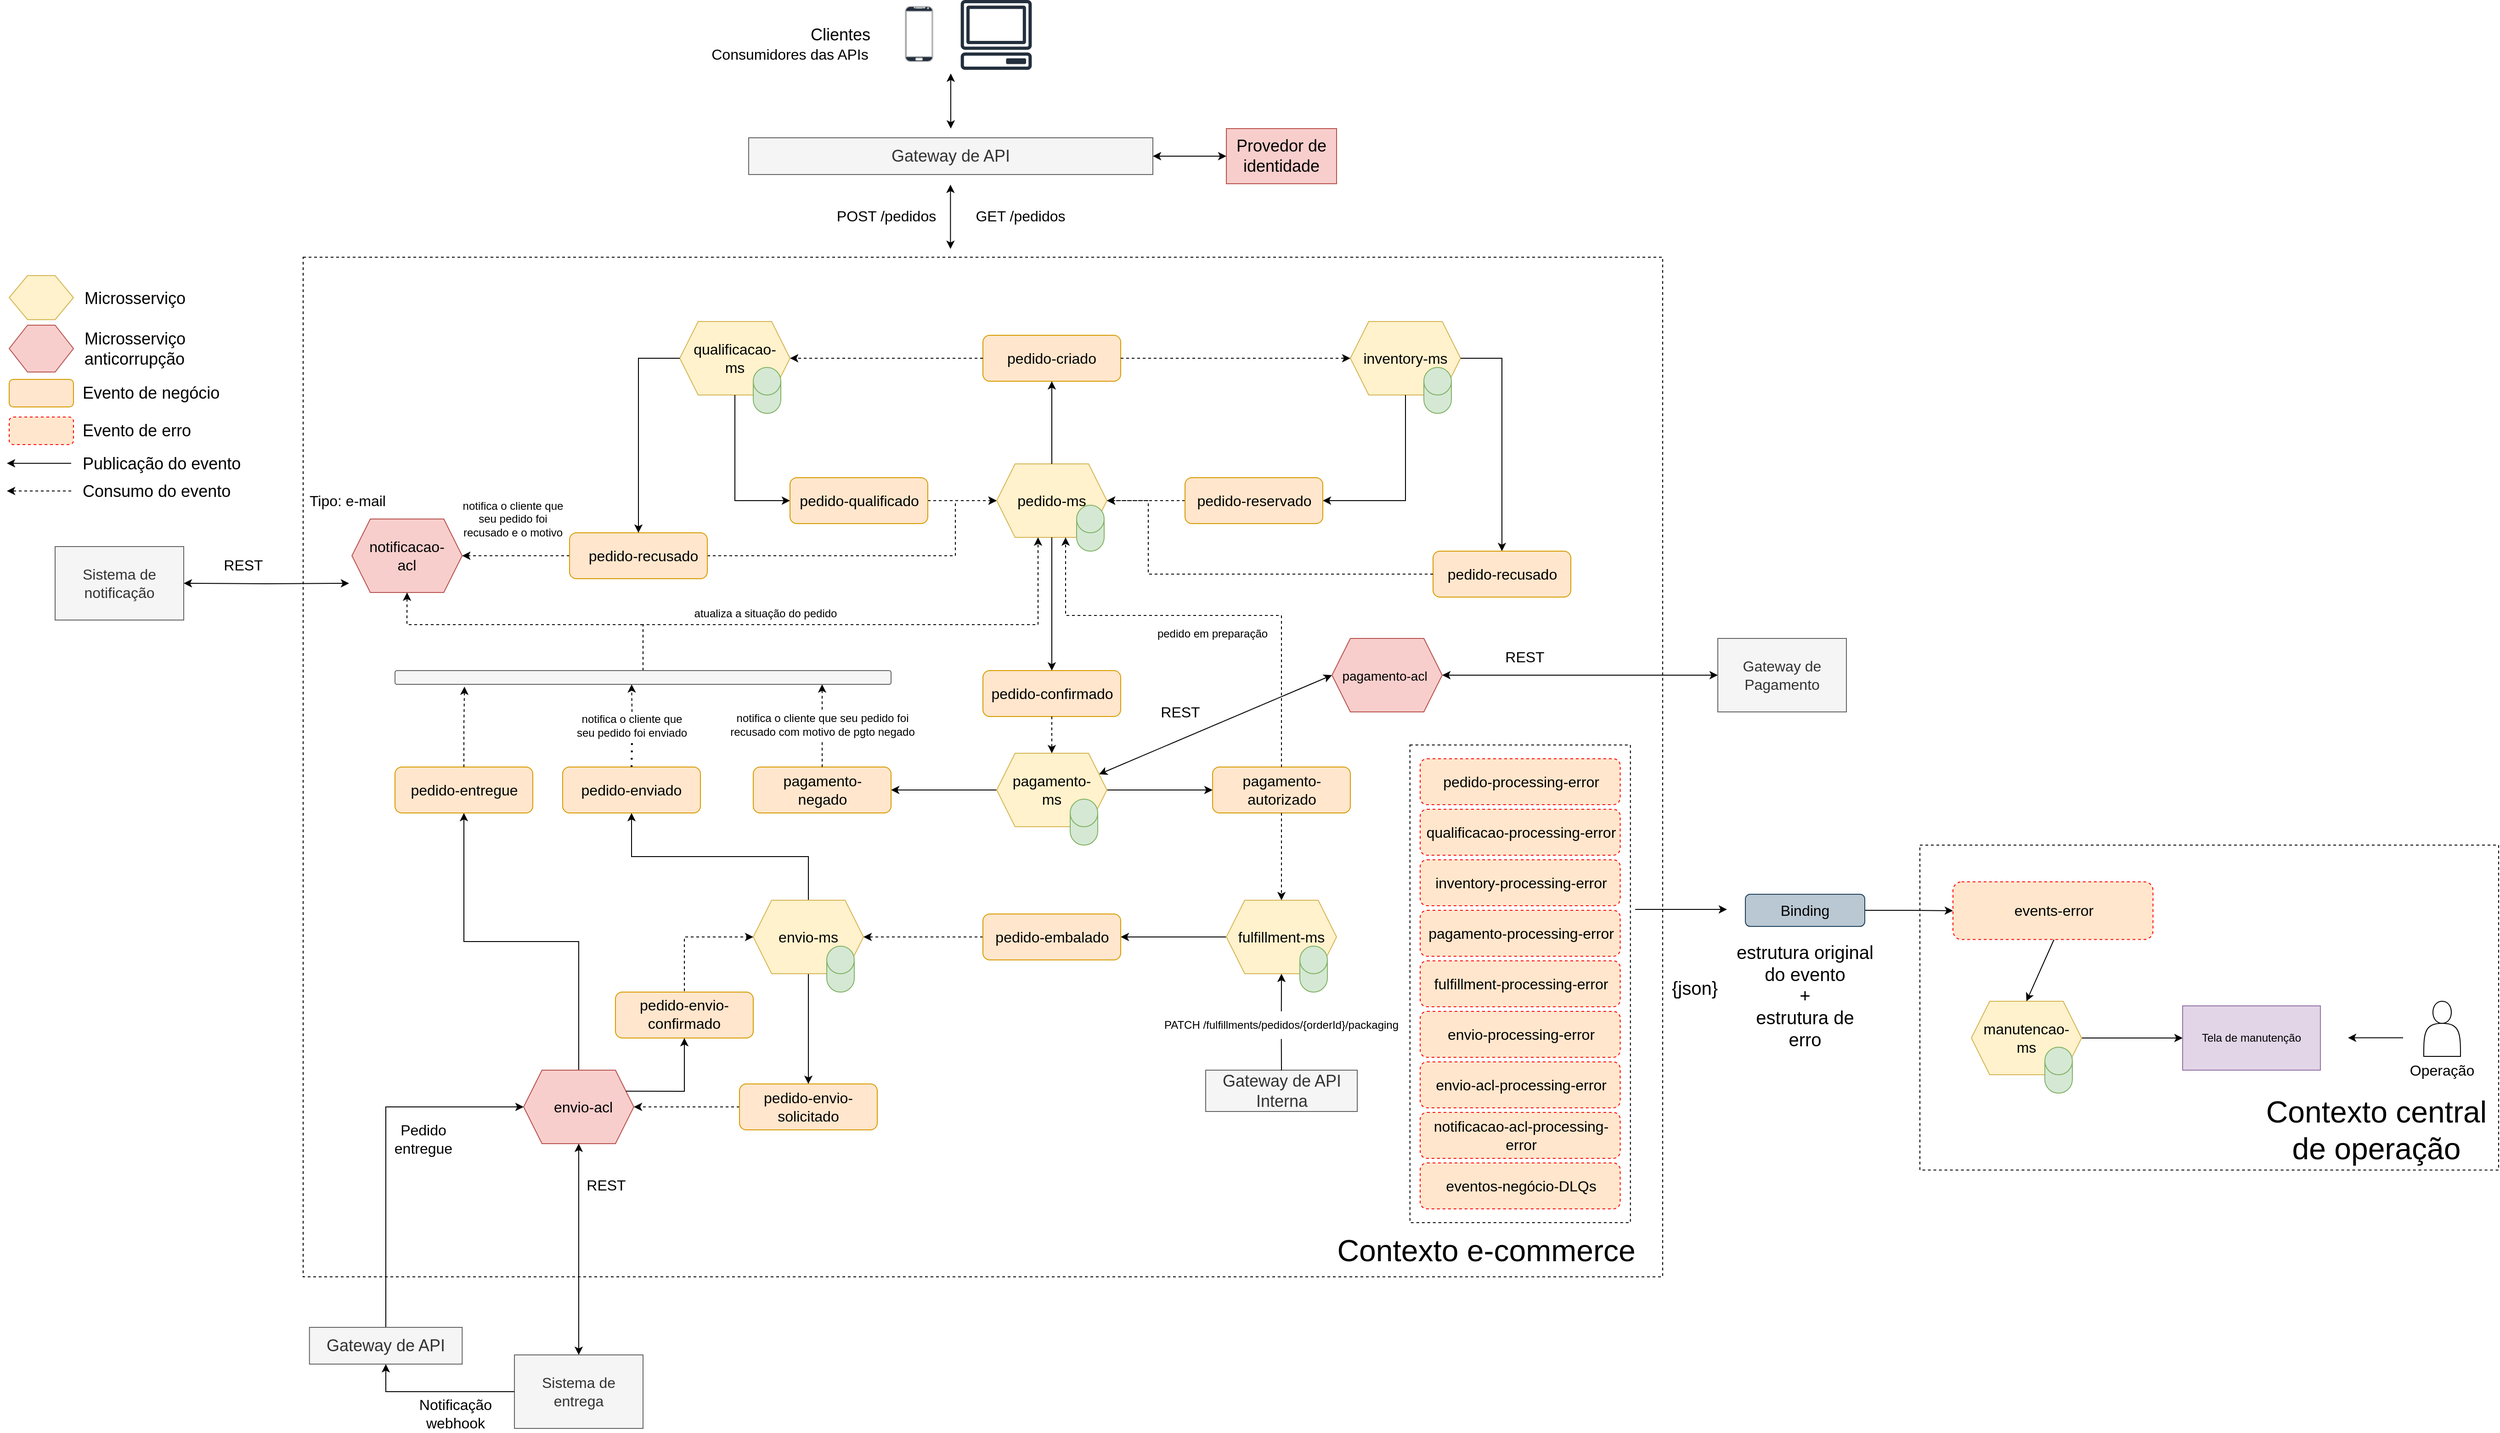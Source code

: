 <mxfile version="21.2.8" type="device">
  <diagram name="Página-1" id="nnZFmFOOJVzah6RzFUVj">
    <mxGraphModel dx="3712" dy="828" grid="1" gridSize="10" guides="1" tooltips="1" connect="1" arrows="1" fold="1" page="1" pageScale="1" pageWidth="827" pageHeight="1169" math="0" shadow="0">
      <root>
        <mxCell id="0" />
        <mxCell id="1" parent="0" />
        <mxCell id="laBi-dhQgEcBMlCpC2Ps-1" value="" style="rounded=0;whiteSpace=wrap;html=1;fillColor=none;dashed=1;" parent="1" vertex="1">
          <mxGeometry x="-1310" y="320" width="1480" height="1110" as="geometry" />
        </mxCell>
        <mxCell id="p0zxZLVMPCqbVk1gS0Qo-3" value="" style="endArrow=classic;html=1;rounded=0;entryX=0.5;entryY=1;entryDx=0;entryDy=0;" parent="1" source="p0zxZLVMPCqbVk1gS0Qo-2" target="laBi-dhQgEcBMlCpC2Ps-27" edge="1">
          <mxGeometry width="50" height="50" relative="1" as="geometry">
            <mxPoint x="-440" y="1170" as="sourcePoint" />
            <mxPoint x="-390" y="1120" as="targetPoint" />
          </mxGeometry>
        </mxCell>
        <mxCell id="laBi-dhQgEcBMlCpC2Ps-2" value="" style="rounded=0;whiteSpace=wrap;html=1;fillColor=none;dashed=1;" parent="1" vertex="1">
          <mxGeometry x="-105.13" y="851" width="240" height="520" as="geometry" />
        </mxCell>
        <mxCell id="laBi-dhQgEcBMlCpC2Ps-3" value="" style="rounded=0;whiteSpace=wrap;html=1;fillColor=none;dashed=1;" parent="1" vertex="1">
          <mxGeometry x="450" y="960" width="630" height="353.79" as="geometry" />
        </mxCell>
        <mxCell id="laBi-dhQgEcBMlCpC2Ps-4" style="edgeStyle=orthogonalEdgeStyle;rounded=0;orthogonalLoop=1;jettySize=auto;html=1;exitX=0.5;exitY=0;exitDx=0;exitDy=0;entryX=0.5;entryY=1;entryDx=0;entryDy=0;" parent="1" source="laBi-dhQgEcBMlCpC2Ps-6" target="laBi-dhQgEcBMlCpC2Ps-58" edge="1">
          <mxGeometry relative="1" as="geometry" />
        </mxCell>
        <mxCell id="laBi-dhQgEcBMlCpC2Ps-5" style="edgeStyle=orthogonalEdgeStyle;rounded=0;orthogonalLoop=1;jettySize=auto;html=1;exitX=0.5;exitY=1;exitDx=0;exitDy=0;entryX=0.5;entryY=0;entryDx=0;entryDy=0;" parent="1" source="laBi-dhQgEcBMlCpC2Ps-6" target="laBi-dhQgEcBMlCpC2Ps-127" edge="1">
          <mxGeometry relative="1" as="geometry" />
        </mxCell>
        <mxCell id="laBi-dhQgEcBMlCpC2Ps-6" value="" style="shape=hexagon;perimeter=hexagonPerimeter2;whiteSpace=wrap;html=1;fixedSize=1;fillColor=#fff2cc;strokeColor=#d6b656;" parent="1" vertex="1">
          <mxGeometry x="-820" y="1020" width="120" height="80" as="geometry" />
        </mxCell>
        <mxCell id="laBi-dhQgEcBMlCpC2Ps-7" value="envio-ms" style="text;html=1;strokeColor=none;fillColor=none;align=center;verticalAlign=middle;whiteSpace=wrap;rounded=0;fontSize=16;" parent="1" vertex="1">
          <mxGeometry x="-800" y="1035" width="80" height="50" as="geometry" />
        </mxCell>
        <mxCell id="laBi-dhQgEcBMlCpC2Ps-8" value="" style="shape=cylinder3;whiteSpace=wrap;html=1;boundedLbl=1;backgroundOutline=1;size=15;fontSize=18;fillColor=#d5e8d4;strokeColor=#82b366;" parent="1" vertex="1">
          <mxGeometry x="-740" y="1070" width="30" height="50" as="geometry" />
        </mxCell>
        <mxCell id="laBi-dhQgEcBMlCpC2Ps-9" value="Gateway de API" style="rounded=0;whiteSpace=wrap;html=1;fontSize=18;fillColor=#f5f5f5;strokeColor=#666666;fontColor=#333333;" parent="1" vertex="1">
          <mxGeometry x="-825" y="190" width="440" height="40" as="geometry" />
        </mxCell>
        <mxCell id="laBi-dhQgEcBMlCpC2Ps-10" value="" style="verticalLabelPosition=bottom;verticalAlign=top;html=1;shadow=0;dashed=0;strokeWidth=1;shape=mxgraph.android.phone2;strokeColor=#c0c0c0;fontSize=18;fillColor=#232F3D;" parent="1" vertex="1">
          <mxGeometry x="-654.5" y="47" width="30" height="60" as="geometry" />
        </mxCell>
        <mxCell id="laBi-dhQgEcBMlCpC2Ps-11" value="" style="sketch=0;outlineConnect=0;fontColor=#232F3E;gradientColor=none;fillColor=#232F3D;strokeColor=none;dashed=0;verticalLabelPosition=bottom;verticalAlign=top;align=center;html=1;fontSize=12;fontStyle=0;aspect=fixed;pointerEvents=1;shape=mxgraph.aws4.client;" parent="1" vertex="1">
          <mxGeometry x="-594.5" y="40" width="78" height="76" as="geometry" />
        </mxCell>
        <mxCell id="laBi-dhQgEcBMlCpC2Ps-12" value="&lt;font style=&quot;font-size: 18px;&quot;&gt;Clientes&lt;/font&gt;" style="text;html=1;strokeColor=none;fillColor=none;align=center;verticalAlign=middle;whiteSpace=wrap;rounded=0;fontSize=16;" parent="1" vertex="1">
          <mxGeometry x="-765" y="58" width="80" height="40" as="geometry" />
        </mxCell>
        <mxCell id="laBi-dhQgEcBMlCpC2Ps-13" style="edgeStyle=orthogonalEdgeStyle;rounded=0;orthogonalLoop=1;jettySize=auto;html=1;exitX=0;exitY=0.5;exitDx=0;exitDy=0;entryX=1;entryY=0.5;entryDx=0;entryDy=0;" parent="1" source="laBi-dhQgEcBMlCpC2Ps-16" target="laBi-dhQgEcBMlCpC2Ps-52" edge="1">
          <mxGeometry relative="1" as="geometry">
            <mxPoint x="-620" y="960" as="targetPoint" />
          </mxGeometry>
        </mxCell>
        <mxCell id="laBi-dhQgEcBMlCpC2Ps-14" style="edgeStyle=orthogonalEdgeStyle;rounded=0;orthogonalLoop=1;jettySize=auto;html=1;exitX=1;exitY=0.5;exitDx=0;exitDy=0;entryX=0;entryY=0.5;entryDx=0;entryDy=0;" parent="1" source="laBi-dhQgEcBMlCpC2Ps-16" target="laBi-dhQgEcBMlCpC2Ps-49" edge="1">
          <mxGeometry relative="1" as="geometry" />
        </mxCell>
        <mxCell id="laBi-dhQgEcBMlCpC2Ps-15" style="rounded=0;orthogonalLoop=1;jettySize=auto;html=1;exitX=1;exitY=0.25;exitDx=0;exitDy=0;entryX=0;entryY=0.5;entryDx=0;entryDy=0;startArrow=classic;startFill=1;" parent="1" source="laBi-dhQgEcBMlCpC2Ps-16" target="laBi-dhQgEcBMlCpC2Ps-31" edge="1">
          <mxGeometry relative="1" as="geometry" />
        </mxCell>
        <mxCell id="laBi-dhQgEcBMlCpC2Ps-16" value="" style="shape=hexagon;perimeter=hexagonPerimeter2;whiteSpace=wrap;html=1;fixedSize=1;fillColor=#fff2cc;strokeColor=#d6b656;" parent="1" vertex="1">
          <mxGeometry x="-555" y="860" width="120" height="80" as="geometry" />
        </mxCell>
        <mxCell id="laBi-dhQgEcBMlCpC2Ps-17" value="pagamento-ms" style="text;html=1;strokeColor=none;fillColor=none;align=center;verticalAlign=middle;whiteSpace=wrap;rounded=0;fontSize=16;" parent="1" vertex="1">
          <mxGeometry x="-533.75" y="875" width="77.5" height="50" as="geometry" />
        </mxCell>
        <mxCell id="laBi-dhQgEcBMlCpC2Ps-18" value="" style="shape=cylinder3;whiteSpace=wrap;html=1;boundedLbl=1;backgroundOutline=1;size=15;fontSize=18;fillColor=#d5e8d4;strokeColor=#82b366;" parent="1" vertex="1">
          <mxGeometry x="-475" y="910" width="30" height="50" as="geometry" />
        </mxCell>
        <mxCell id="laBi-dhQgEcBMlCpC2Ps-19" value="" style="endArrow=classic;html=1;rounded=0;strokeWidth=1;fontSize=18;startArrow=classic;startFill=1;" parent="1" edge="1">
          <mxGeometry width="50" height="50" relative="1" as="geometry">
            <mxPoint x="-605" y="120" as="sourcePoint" />
            <mxPoint x="-605" y="180" as="targetPoint" />
          </mxGeometry>
        </mxCell>
        <mxCell id="laBi-dhQgEcBMlCpC2Ps-20" value="&lt;font style=&quot;font-size: 18px;&quot;&gt;Provedor de identidade&lt;/font&gt;" style="rounded=0;whiteSpace=wrap;html=1;fillColor=#f8cecc;strokeColor=#b85450;" parent="1" vertex="1">
          <mxGeometry x="-305" y="180" width="120" height="60" as="geometry" />
        </mxCell>
        <mxCell id="laBi-dhQgEcBMlCpC2Ps-21" value="" style="endArrow=classic;startArrow=classic;html=1;rounded=0;fontSize=18;exitX=1;exitY=0.5;exitDx=0;exitDy=0;entryX=0;entryY=0.5;entryDx=0;entryDy=0;" parent="1" source="laBi-dhQgEcBMlCpC2Ps-9" target="laBi-dhQgEcBMlCpC2Ps-20" edge="1">
          <mxGeometry width="50" height="50" relative="1" as="geometry">
            <mxPoint x="-355" y="280" as="sourcePoint" />
            <mxPoint x="-305" y="230" as="targetPoint" />
          </mxGeometry>
        </mxCell>
        <mxCell id="laBi-dhQgEcBMlCpC2Ps-22" value="&lt;font style=&quot;font-size: 16px;&quot;&gt;POST /pedidos&lt;/font&gt;" style="text;html=1;strokeColor=none;fillColor=none;align=center;verticalAlign=middle;whiteSpace=wrap;rounded=0;fontSize=18;" parent="1" vertex="1">
          <mxGeometry x="-740" y="260" width="130" height="30" as="geometry" />
        </mxCell>
        <mxCell id="laBi-dhQgEcBMlCpC2Ps-24" value="&lt;font style=&quot;font-size: 33px;&quot;&gt;Contexto e-commerce&lt;/font&gt;" style="text;html=1;strokeColor=none;fillColor=none;align=center;verticalAlign=middle;whiteSpace=wrap;rounded=0;fontSize=16;" parent="1" vertex="1">
          <mxGeometry x="-192" y="1371" width="340" height="60" as="geometry" />
        </mxCell>
        <mxCell id="laBi-dhQgEcBMlCpC2Ps-25" value="&lt;font style=&quot;font-size: 16px;&quot;&gt;Consumidores das APIs&lt;/font&gt;" style="text;html=1;strokeColor=none;fillColor=none;align=center;verticalAlign=middle;whiteSpace=wrap;rounded=0;fontSize=16;" parent="1" vertex="1">
          <mxGeometry x="-875" y="82" width="190" height="34" as="geometry" />
        </mxCell>
        <mxCell id="laBi-dhQgEcBMlCpC2Ps-26" style="edgeStyle=orthogonalEdgeStyle;rounded=0;orthogonalLoop=1;jettySize=auto;html=1;exitX=0;exitY=0.5;exitDx=0;exitDy=0;entryX=1;entryY=0.5;entryDx=0;entryDy=0;" parent="1" source="laBi-dhQgEcBMlCpC2Ps-27" target="laBi-dhQgEcBMlCpC2Ps-56" edge="1">
          <mxGeometry relative="1" as="geometry" />
        </mxCell>
        <mxCell id="laBi-dhQgEcBMlCpC2Ps-27" value="" style="shape=hexagon;perimeter=hexagonPerimeter2;whiteSpace=wrap;html=1;fixedSize=1;fillColor=#fff2cc;strokeColor=#d6b656;" parent="1" vertex="1">
          <mxGeometry x="-305" y="1020" width="120" height="80" as="geometry" />
        </mxCell>
        <mxCell id="laBi-dhQgEcBMlCpC2Ps-28" value="fulfillment-ms" style="text;html=1;strokeColor=none;fillColor=none;align=center;verticalAlign=middle;whiteSpace=wrap;rounded=0;fontSize=16;" parent="1" vertex="1">
          <mxGeometry x="-295" y="1035" width="100" height="50" as="geometry" />
        </mxCell>
        <mxCell id="laBi-dhQgEcBMlCpC2Ps-29" value="" style="shape=cylinder3;whiteSpace=wrap;html=1;boundedLbl=1;backgroundOutline=1;size=15;fontSize=18;fillColor=#d5e8d4;strokeColor=#82b366;" parent="1" vertex="1">
          <mxGeometry x="-225" y="1070" width="30" height="50" as="geometry" />
        </mxCell>
        <mxCell id="laBi-dhQgEcBMlCpC2Ps-30" style="edgeStyle=orthogonalEdgeStyle;rounded=0;orthogonalLoop=1;jettySize=auto;html=1;exitX=1;exitY=0.5;exitDx=0;exitDy=0;entryX=0;entryY=0.5;entryDx=0;entryDy=0;startArrow=classic;startFill=1;" parent="1" source="laBi-dhQgEcBMlCpC2Ps-31" target="laBi-dhQgEcBMlCpC2Ps-138" edge="1">
          <mxGeometry relative="1" as="geometry" />
        </mxCell>
        <mxCell id="laBi-dhQgEcBMlCpC2Ps-31" value="" style="shape=hexagon;perimeter=hexagonPerimeter2;whiteSpace=wrap;html=1;fixedSize=1;fillColor=#f8cecc;strokeColor=#b85450;" parent="1" vertex="1">
          <mxGeometry x="-190" y="735" width="120" height="80" as="geometry" />
        </mxCell>
        <mxCell id="laBi-dhQgEcBMlCpC2Ps-32" value="&lt;font style=&quot;font-size: 14px;&quot;&gt;pagamento-acl&lt;/font&gt;" style="text;html=1;strokeColor=none;fillColor=none;align=center;verticalAlign=middle;whiteSpace=wrap;rounded=0;fontSize=16;" parent="1" vertex="1">
          <mxGeometry x="-180" y="750" width="95" height="50" as="geometry" />
        </mxCell>
        <mxCell id="laBi-dhQgEcBMlCpC2Ps-33" style="edgeStyle=orthogonalEdgeStyle;rounded=0;orthogonalLoop=1;jettySize=auto;html=1;exitX=0.5;exitY=1;exitDx=0;exitDy=0;startArrow=classic;startFill=1;" parent="1" source="laBi-dhQgEcBMlCpC2Ps-35" target="laBi-dhQgEcBMlCpC2Ps-129" edge="1">
          <mxGeometry relative="1" as="geometry" />
        </mxCell>
        <mxCell id="laBi-dhQgEcBMlCpC2Ps-34" style="edgeStyle=orthogonalEdgeStyle;rounded=0;orthogonalLoop=1;jettySize=auto;html=1;exitX=0.5;exitY=0;exitDx=0;exitDy=0;entryX=0.5;entryY=1;entryDx=0;entryDy=0;" parent="1" source="laBi-dhQgEcBMlCpC2Ps-35" target="laBi-dhQgEcBMlCpC2Ps-64" edge="1">
          <mxGeometry relative="1" as="geometry" />
        </mxCell>
        <mxCell id="laBi-dhQgEcBMlCpC2Ps-35" value="" style="shape=hexagon;perimeter=hexagonPerimeter2;whiteSpace=wrap;html=1;fixedSize=1;fillColor=#f8cecc;strokeColor=#b85450;" parent="1" vertex="1">
          <mxGeometry x="-1070" y="1205" width="120" height="80" as="geometry" />
        </mxCell>
        <mxCell id="laBi-dhQgEcBMlCpC2Ps-36" value="&lt;font style=&quot;font-size: 16px;&quot;&gt;envio-acl&lt;/font&gt;" style="text;html=1;strokeColor=none;fillColor=none;align=center;verticalAlign=middle;whiteSpace=wrap;rounded=0;fontSize=16;" parent="1" vertex="1">
          <mxGeometry x="-1040" y="1220" width="70" height="50" as="geometry" />
        </mxCell>
        <mxCell id="laBi-dhQgEcBMlCpC2Ps-37" value="" style="shape=hexagon;perimeter=hexagonPerimeter2;whiteSpace=wrap;html=1;fixedSize=1;fillColor=#f8cecc;strokeColor=#b85450;" parent="1" vertex="1">
          <mxGeometry x="-1256.88" y="605" width="120" height="80" as="geometry" />
        </mxCell>
        <mxCell id="laBi-dhQgEcBMlCpC2Ps-38" style="edgeStyle=orthogonalEdgeStyle;rounded=0;orthogonalLoop=1;jettySize=auto;html=1;startArrow=classic;startFill=1;" parent="1" target="laBi-dhQgEcBMlCpC2Ps-135" edge="1">
          <mxGeometry relative="1" as="geometry">
            <mxPoint x="-1260" y="675" as="sourcePoint" />
          </mxGeometry>
        </mxCell>
        <mxCell id="laBi-dhQgEcBMlCpC2Ps-39" value="&lt;font style=&quot;font-size: 16px;&quot;&gt;notificacao-acl&lt;/font&gt;" style="text;html=1;strokeColor=none;fillColor=none;align=center;verticalAlign=middle;whiteSpace=wrap;rounded=0;fontSize=16;" parent="1" vertex="1">
          <mxGeometry x="-1246.88" y="620" width="100" height="50" as="geometry" />
        </mxCell>
        <mxCell id="laBi-dhQgEcBMlCpC2Ps-40" style="edgeStyle=orthogonalEdgeStyle;rounded=0;orthogonalLoop=1;jettySize=auto;html=1;exitX=1;exitY=0.5;exitDx=0;exitDy=0;entryX=0;entryY=0.5;entryDx=0;entryDy=0;dashed=1;" parent="1" source="laBi-dhQgEcBMlCpC2Ps-106" target="laBi-dhQgEcBMlCpC2Ps-88" edge="1">
          <mxGeometry relative="1" as="geometry" />
        </mxCell>
        <mxCell id="laBi-dhQgEcBMlCpC2Ps-41" style="edgeStyle=orthogonalEdgeStyle;rounded=0;orthogonalLoop=1;jettySize=auto;html=1;exitX=0;exitY=0.5;exitDx=0;exitDy=0;entryX=1;entryY=0.5;entryDx=0;entryDy=0;dashed=1;" parent="1" source="laBi-dhQgEcBMlCpC2Ps-109" target="laBi-dhQgEcBMlCpC2Ps-88" edge="1">
          <mxGeometry relative="1" as="geometry" />
        </mxCell>
        <mxCell id="laBi-dhQgEcBMlCpC2Ps-42" value="" style="rounded=1;whiteSpace=wrap;html=1;fillColor=#ffe6cc;strokeColor=#d79b00;" parent="1" vertex="1">
          <mxGeometry x="-570" y="770" width="150" height="50" as="geometry" />
        </mxCell>
        <mxCell id="laBi-dhQgEcBMlCpC2Ps-43" style="edgeStyle=orthogonalEdgeStyle;rounded=0;orthogonalLoop=1;jettySize=auto;html=1;exitX=0.5;exitY=1;exitDx=0;exitDy=0;entryX=0.5;entryY=0;entryDx=0;entryDy=0;dashed=1;" parent="1" source="laBi-dhQgEcBMlCpC2Ps-44" target="laBi-dhQgEcBMlCpC2Ps-16" edge="1">
          <mxGeometry relative="1" as="geometry" />
        </mxCell>
        <mxCell id="laBi-dhQgEcBMlCpC2Ps-44" value="pedido-confirmado" style="text;html=1;strokeColor=none;fillColor=none;align=center;verticalAlign=middle;whiteSpace=wrap;rounded=0;fontSize=16;" parent="1" vertex="1">
          <mxGeometry x="-562.5" y="770" width="135" height="50" as="geometry" />
        </mxCell>
        <mxCell id="laBi-dhQgEcBMlCpC2Ps-45" style="edgeStyle=orthogonalEdgeStyle;rounded=0;orthogonalLoop=1;jettySize=auto;html=1;exitX=1;exitY=0.5;exitDx=0;exitDy=0;entryX=0;entryY=0.5;entryDx=0;entryDy=0;dashed=1;" parent="1" source="laBi-dhQgEcBMlCpC2Ps-47" target="laBi-dhQgEcBMlCpC2Ps-88" edge="1">
          <mxGeometry relative="1" as="geometry">
            <Array as="points">
              <mxPoint x="-600" y="645" />
              <mxPoint x="-600" y="585" />
            </Array>
          </mxGeometry>
        </mxCell>
        <mxCell id="laBi-dhQgEcBMlCpC2Ps-46" style="edgeStyle=orthogonalEdgeStyle;rounded=0;orthogonalLoop=1;jettySize=auto;html=1;exitX=0;exitY=0.5;exitDx=0;exitDy=0;entryX=1;entryY=0.5;entryDx=0;entryDy=0;dashed=1;" parent="1" source="laBi-dhQgEcBMlCpC2Ps-47" target="laBi-dhQgEcBMlCpC2Ps-37" edge="1">
          <mxGeometry relative="1" as="geometry" />
        </mxCell>
        <mxCell id="laBi-dhQgEcBMlCpC2Ps-47" value="" style="rounded=1;whiteSpace=wrap;html=1;fillColor=#ffe6cc;strokeColor=#d79b00;" parent="1" vertex="1">
          <mxGeometry x="-1020" y="620" width="150" height="50" as="geometry" />
        </mxCell>
        <mxCell id="laBi-dhQgEcBMlCpC2Ps-48" value="pedido-recusado" style="text;html=1;strokeColor=none;fillColor=none;align=center;verticalAlign=middle;whiteSpace=wrap;rounded=0;fontSize=16;" parent="1" vertex="1">
          <mxGeometry x="-1001.25" y="630" width="122.5" height="30" as="geometry" />
        </mxCell>
        <mxCell id="laBi-dhQgEcBMlCpC2Ps-49" value="" style="rounded=1;whiteSpace=wrap;html=1;fillColor=#ffe6cc;strokeColor=#d79b00;" parent="1" vertex="1">
          <mxGeometry x="-320" y="875" width="150" height="50" as="geometry" />
        </mxCell>
        <mxCell id="laBi-dhQgEcBMlCpC2Ps-50" style="edgeStyle=orthogonalEdgeStyle;rounded=0;orthogonalLoop=1;jettySize=auto;html=1;entryX=0.5;entryY=0;entryDx=0;entryDy=0;dashed=1;" parent="1" source="laBi-dhQgEcBMlCpC2Ps-51" target="laBi-dhQgEcBMlCpC2Ps-27" edge="1">
          <mxGeometry relative="1" as="geometry" />
        </mxCell>
        <mxCell id="laBi-dhQgEcBMlCpC2Ps-51" value="pagamento-autorizado" style="text;html=1;strokeColor=none;fillColor=none;align=center;verticalAlign=middle;whiteSpace=wrap;rounded=0;fontSize=16;" parent="1" vertex="1">
          <mxGeometry x="-312.5" y="875" width="135" height="50" as="geometry" />
        </mxCell>
        <mxCell id="laBi-dhQgEcBMlCpC2Ps-52" value="" style="rounded=1;whiteSpace=wrap;html=1;fillColor=#ffe6cc;strokeColor=#d79b00;" parent="1" vertex="1">
          <mxGeometry x="-820" y="875" width="150" height="50" as="geometry" />
        </mxCell>
        <mxCell id="laBi-dhQgEcBMlCpC2Ps-53" style="rounded=0;orthogonalLoop=1;jettySize=auto;html=1;exitX=0.5;exitY=0;exitDx=0;exitDy=0;entryX=0.861;entryY=0.998;entryDx=0;entryDy=0;entryPerimeter=0;dashed=1;" parent="1" source="laBi-dhQgEcBMlCpC2Ps-182" target="laBi-dhQgEcBMlCpC2Ps-134" edge="1">
          <mxGeometry relative="1" as="geometry">
            <mxPoint x="-740" y="840" as="targetPoint" />
          </mxGeometry>
        </mxCell>
        <mxCell id="laBi-dhQgEcBMlCpC2Ps-54" value="pagamento-negado" style="text;html=1;strokeColor=none;fillColor=none;align=center;verticalAlign=middle;whiteSpace=wrap;rounded=0;fontSize=16;" parent="1" vertex="1">
          <mxGeometry x="-806.25" y="882.5" width="122.5" height="35" as="geometry" />
        </mxCell>
        <mxCell id="laBi-dhQgEcBMlCpC2Ps-55" style="edgeStyle=orthogonalEdgeStyle;rounded=0;orthogonalLoop=1;jettySize=auto;html=1;exitX=0;exitY=0.5;exitDx=0;exitDy=0;entryX=1;entryY=0.5;entryDx=0;entryDy=0;dashed=1;" parent="1" source="laBi-dhQgEcBMlCpC2Ps-56" target="laBi-dhQgEcBMlCpC2Ps-6" edge="1">
          <mxGeometry relative="1" as="geometry" />
        </mxCell>
        <mxCell id="laBi-dhQgEcBMlCpC2Ps-56" value="" style="rounded=1;whiteSpace=wrap;html=1;fillColor=#ffe6cc;strokeColor=#d79b00;" parent="1" vertex="1">
          <mxGeometry x="-570" y="1035" width="150" height="50" as="geometry" />
        </mxCell>
        <mxCell id="laBi-dhQgEcBMlCpC2Ps-57" value="pedido-embalado" style="text;html=1;strokeColor=none;fillColor=none;align=center;verticalAlign=middle;whiteSpace=wrap;rounded=0;fontSize=16;" parent="1" vertex="1">
          <mxGeometry x="-562.5" y="1035" width="135" height="50" as="geometry" />
        </mxCell>
        <mxCell id="laBi-dhQgEcBMlCpC2Ps-58" value="" style="rounded=1;whiteSpace=wrap;html=1;fillColor=#ffe6cc;strokeColor=#d79b00;" parent="1" vertex="1">
          <mxGeometry x="-1027.5" y="875" width="150" height="50" as="geometry" />
        </mxCell>
        <mxCell id="laBi-dhQgEcBMlCpC2Ps-59" style="rounded=0;orthogonalLoop=1;jettySize=auto;html=1;exitX=0.5;exitY=0;exitDx=0;exitDy=0;entryX=0.477;entryY=1;entryDx=0;entryDy=0;dashed=1;entryPerimeter=0;" parent="1" source="laBi-dhQgEcBMlCpC2Ps-178" target="laBi-dhQgEcBMlCpC2Ps-134" edge="1">
          <mxGeometry relative="1" as="geometry" />
        </mxCell>
        <mxCell id="laBi-dhQgEcBMlCpC2Ps-61" value="pedido-enviado" style="text;html=1;strokeColor=none;fillColor=none;align=center;verticalAlign=middle;whiteSpace=wrap;rounded=0;fontSize=16;" parent="1" vertex="1">
          <mxGeometry x="-1020" y="875" width="135" height="50" as="geometry" />
        </mxCell>
        <mxCell id="laBi-dhQgEcBMlCpC2Ps-62" value="" style="rounded=1;whiteSpace=wrap;html=1;fillColor=#ffe6cc;strokeColor=#d79b00;" parent="1" vertex="1">
          <mxGeometry x="-1210" y="875" width="150" height="50" as="geometry" />
        </mxCell>
        <mxCell id="laBi-dhQgEcBMlCpC2Ps-63" style="edgeStyle=orthogonalEdgeStyle;rounded=0;orthogonalLoop=1;jettySize=auto;html=1;exitX=0.5;exitY=0;exitDx=0;exitDy=0;entryX=0.14;entryY=1.163;entryDx=0;entryDy=0;entryPerimeter=0;dashed=1;" parent="1" source="laBi-dhQgEcBMlCpC2Ps-64" target="laBi-dhQgEcBMlCpC2Ps-134" edge="1">
          <mxGeometry relative="1" as="geometry" />
        </mxCell>
        <mxCell id="laBi-dhQgEcBMlCpC2Ps-64" value="pedido-entregue" style="text;html=1;strokeColor=none;fillColor=none;align=center;verticalAlign=middle;whiteSpace=wrap;rounded=0;fontSize=16;" parent="1" vertex="1">
          <mxGeometry x="-1202.5" y="875" width="135" height="50" as="geometry" />
        </mxCell>
        <mxCell id="laBi-dhQgEcBMlCpC2Ps-65" value="" style="group" parent="1" connectable="0" vertex="1">
          <mxGeometry x="-94" y="1031" width="220" height="50" as="geometry" />
        </mxCell>
        <mxCell id="laBi-dhQgEcBMlCpC2Ps-66" value="" style="rounded=1;whiteSpace=wrap;html=1;fillColor=#ffe6cc;strokeColor=#FF0000;dashed=1;" parent="laBi-dhQgEcBMlCpC2Ps-65" vertex="1">
          <mxGeometry width="217.75" height="50" as="geometry" />
        </mxCell>
        <mxCell id="laBi-dhQgEcBMlCpC2Ps-67" value="&lt;font style=&quot;font-size: 16px;&quot;&gt;pagamento-processing-error&lt;/font&gt;" style="text;html=1;strokeColor=none;fillColor=none;align=center;verticalAlign=middle;whiteSpace=wrap;rounded=0;fontSize=16;" parent="laBi-dhQgEcBMlCpC2Ps-65" vertex="1">
          <mxGeometry width="220" height="50" as="geometry" />
        </mxCell>
        <mxCell id="laBi-dhQgEcBMlCpC2Ps-68" value="" style="group" parent="1" connectable="0" vertex="1">
          <mxGeometry x="-94" y="1141" width="220" height="50" as="geometry" />
        </mxCell>
        <mxCell id="laBi-dhQgEcBMlCpC2Ps-69" value="" style="rounded=1;whiteSpace=wrap;html=1;fillColor=#ffe6cc;strokeColor=#FF0000;dashed=1;" parent="laBi-dhQgEcBMlCpC2Ps-68" vertex="1">
          <mxGeometry width="217.75" height="50" as="geometry" />
        </mxCell>
        <mxCell id="laBi-dhQgEcBMlCpC2Ps-70" value="&lt;font style=&quot;font-size: 16px;&quot;&gt;envio-processing-error&lt;/font&gt;" style="text;html=1;strokeColor=none;fillColor=none;align=center;verticalAlign=middle;whiteSpace=wrap;rounded=0;fontSize=16;" parent="laBi-dhQgEcBMlCpC2Ps-68" vertex="1">
          <mxGeometry width="220" height="50" as="geometry" />
        </mxCell>
        <mxCell id="laBi-dhQgEcBMlCpC2Ps-71" value="" style="group" parent="1" connectable="0" vertex="1">
          <mxGeometry x="-94" y="866" width="220" height="50" as="geometry" />
        </mxCell>
        <mxCell id="laBi-dhQgEcBMlCpC2Ps-72" value="" style="rounded=1;whiteSpace=wrap;html=1;fillColor=#ffe6cc;strokeColor=#FF0000;dashed=1;" parent="laBi-dhQgEcBMlCpC2Ps-71" vertex="1">
          <mxGeometry width="217.75" height="50" as="geometry" />
        </mxCell>
        <mxCell id="laBi-dhQgEcBMlCpC2Ps-73" value="&lt;font style=&quot;font-size: 16px;&quot;&gt;pedido-processing-error&lt;/font&gt;" style="text;html=1;strokeColor=none;fillColor=none;align=center;verticalAlign=middle;whiteSpace=wrap;rounded=0;fontSize=16;" parent="laBi-dhQgEcBMlCpC2Ps-71" vertex="1">
          <mxGeometry width="220" height="50" as="geometry" />
        </mxCell>
        <mxCell id="laBi-dhQgEcBMlCpC2Ps-74" value="" style="group" parent="1" connectable="0" vertex="1">
          <mxGeometry x="-94" y="976" width="220" height="50" as="geometry" />
        </mxCell>
        <mxCell id="laBi-dhQgEcBMlCpC2Ps-75" value="" style="rounded=1;whiteSpace=wrap;html=1;fillColor=#ffe6cc;strokeColor=#FF0000;dashed=1;" parent="laBi-dhQgEcBMlCpC2Ps-74" vertex="1">
          <mxGeometry width="217.75" height="50" as="geometry" />
        </mxCell>
        <mxCell id="laBi-dhQgEcBMlCpC2Ps-76" value="&lt;font style=&quot;font-size: 16px;&quot;&gt;inventory-processing-error&lt;/font&gt;" style="text;html=1;strokeColor=none;fillColor=none;align=center;verticalAlign=middle;whiteSpace=wrap;rounded=0;fontSize=16;" parent="laBi-dhQgEcBMlCpC2Ps-74" vertex="1">
          <mxGeometry width="220" height="50" as="geometry" />
        </mxCell>
        <mxCell id="laBi-dhQgEcBMlCpC2Ps-77" value="" style="group" parent="1" connectable="0" vertex="1">
          <mxGeometry x="-94" y="1086" width="220" height="50" as="geometry" />
        </mxCell>
        <mxCell id="laBi-dhQgEcBMlCpC2Ps-78" value="" style="rounded=1;whiteSpace=wrap;html=1;fillColor=#ffe6cc;strokeColor=#FF0000;dashed=1;" parent="laBi-dhQgEcBMlCpC2Ps-77" vertex="1">
          <mxGeometry width="217.75" height="50" as="geometry" />
        </mxCell>
        <mxCell id="laBi-dhQgEcBMlCpC2Ps-79" value="&lt;font style=&quot;font-size: 16px;&quot;&gt;fulfillment-processing-error&lt;/font&gt;" style="text;html=1;strokeColor=none;fillColor=none;align=center;verticalAlign=middle;whiteSpace=wrap;rounded=0;fontSize=16;" parent="laBi-dhQgEcBMlCpC2Ps-77" vertex="1">
          <mxGeometry width="220" height="50" as="geometry" />
        </mxCell>
        <mxCell id="laBi-dhQgEcBMlCpC2Ps-80" style="edgeStyle=orthogonalEdgeStyle;rounded=0;orthogonalLoop=1;jettySize=auto;html=1;exitX=1;exitY=0.5;exitDx=0;exitDy=0;entryX=0;entryY=0.5;entryDx=0;entryDy=0;" parent="1" source="laBi-dhQgEcBMlCpC2Ps-81" target="laBi-dhQgEcBMlCpC2Ps-152" edge="1">
          <mxGeometry relative="1" as="geometry" />
        </mxCell>
        <mxCell id="laBi-dhQgEcBMlCpC2Ps-81" value="" style="shape=hexagon;perimeter=hexagonPerimeter2;whiteSpace=wrap;html=1;fixedSize=1;fillColor=#fff2cc;strokeColor=#d6b656;" parent="1" vertex="1">
          <mxGeometry x="506" y="1130" width="120" height="80" as="geometry" />
        </mxCell>
        <mxCell id="laBi-dhQgEcBMlCpC2Ps-82" value="manutencao-ms" style="text;html=1;strokeColor=none;fillColor=none;align=center;verticalAlign=middle;whiteSpace=wrap;rounded=0;fontSize=16;" parent="1" vertex="1">
          <mxGeometry x="516" y="1145" width="100" height="50" as="geometry" />
        </mxCell>
        <mxCell id="laBi-dhQgEcBMlCpC2Ps-83" value="" style="shape=cylinder3;whiteSpace=wrap;html=1;boundedLbl=1;backgroundOutline=1;size=15;fontSize=18;fillColor=#d5e8d4;strokeColor=#82b366;" parent="1" vertex="1">
          <mxGeometry x="586" y="1180" width="30" height="50" as="geometry" />
        </mxCell>
        <mxCell id="laBi-dhQgEcBMlCpC2Ps-87" value="" style="group" parent="1" connectable="0" vertex="1">
          <mxGeometry x="-555" y="540" width="120" height="100" as="geometry" />
        </mxCell>
        <mxCell id="laBi-dhQgEcBMlCpC2Ps-88" value="" style="shape=hexagon;perimeter=hexagonPerimeter2;whiteSpace=wrap;html=1;fixedSize=1;fillColor=#fff2cc;strokeColor=#d6b656;" parent="laBi-dhQgEcBMlCpC2Ps-87" vertex="1">
          <mxGeometry y="5" width="120" height="80" as="geometry" />
        </mxCell>
        <mxCell id="laBi-dhQgEcBMlCpC2Ps-89" value="pedido-ms" style="text;html=1;strokeColor=none;fillColor=none;align=center;verticalAlign=middle;whiteSpace=wrap;rounded=0;fontSize=16;" parent="laBi-dhQgEcBMlCpC2Ps-87" vertex="1">
          <mxGeometry x="20.25" y="30" width="79.5" height="30" as="geometry" />
        </mxCell>
        <mxCell id="laBi-dhQgEcBMlCpC2Ps-90" value="" style="shape=cylinder3;whiteSpace=wrap;html=1;boundedLbl=1;backgroundOutline=1;size=15;fontSize=18;fillColor=#d5e8d4;strokeColor=#82b366;" parent="laBi-dhQgEcBMlCpC2Ps-87" vertex="1">
          <mxGeometry x="87" y="50" width="30" height="50" as="geometry" />
        </mxCell>
        <mxCell id="laBi-dhQgEcBMlCpC2Ps-91" value="" style="endArrow=classic;startArrow=classic;html=1;rounded=0;" parent="1" edge="1">
          <mxGeometry width="50" height="50" relative="1" as="geometry">
            <mxPoint x="-605.31" y="311" as="sourcePoint" />
            <mxPoint x="-605.31" y="241" as="targetPoint" />
          </mxGeometry>
        </mxCell>
        <mxCell id="laBi-dhQgEcBMlCpC2Ps-92" value="&lt;font style=&quot;font-size: 16px;&quot;&gt;GET /pedidos&lt;/font&gt;" style="text;html=1;strokeColor=none;fillColor=none;align=center;verticalAlign=middle;whiteSpace=wrap;rounded=0;fontSize=18;" parent="1" vertex="1">
          <mxGeometry x="-594.5" y="260" width="130" height="30" as="geometry" />
        </mxCell>
        <mxCell id="laBi-dhQgEcBMlCpC2Ps-93" value="" style="group" parent="1" connectable="0" vertex="1">
          <mxGeometry x="-900" y="390" width="120" height="110" as="geometry" />
        </mxCell>
        <mxCell id="laBi-dhQgEcBMlCpC2Ps-94" value="" style="shape=hexagon;perimeter=hexagonPerimeter2;whiteSpace=wrap;html=1;fixedSize=1;fillColor=#fff2cc;strokeColor=#d6b656;" parent="laBi-dhQgEcBMlCpC2Ps-93" vertex="1">
          <mxGeometry width="120" height="80" as="geometry" />
        </mxCell>
        <mxCell id="laBi-dhQgEcBMlCpC2Ps-95" value="qualificacao-ms" style="text;html=1;strokeColor=none;fillColor=none;align=center;verticalAlign=middle;whiteSpace=wrap;rounded=0;fontSize=16;" parent="laBi-dhQgEcBMlCpC2Ps-93" vertex="1">
          <mxGeometry x="10" y="15" width="100" height="50" as="geometry" />
        </mxCell>
        <mxCell id="laBi-dhQgEcBMlCpC2Ps-96" value="" style="shape=cylinder3;whiteSpace=wrap;html=1;boundedLbl=1;backgroundOutline=1;size=15;fontSize=18;fillColor=#d5e8d4;strokeColor=#82b366;" parent="laBi-dhQgEcBMlCpC2Ps-93" vertex="1">
          <mxGeometry x="80" y="50" width="30" height="50" as="geometry" />
        </mxCell>
        <mxCell id="laBi-dhQgEcBMlCpC2Ps-97" value="" style="group" parent="laBi-dhQgEcBMlCpC2Ps-93" connectable="0" vertex="1">
          <mxGeometry x="-730" y="-50" width="70" height="60" as="geometry" />
        </mxCell>
        <mxCell id="laBi-dhQgEcBMlCpC2Ps-98" value="" style="shape=hexagon;perimeter=hexagonPerimeter2;whiteSpace=wrap;html=1;fixedSize=1;fillColor=#fff2cc;strokeColor=#d6b656;" parent="laBi-dhQgEcBMlCpC2Ps-97" vertex="1">
          <mxGeometry width="70" height="48" as="geometry" />
        </mxCell>
        <mxCell id="laBi-dhQgEcBMlCpC2Ps-99" value="" style="group" parent="1" connectable="0" vertex="1">
          <mxGeometry x="-170" y="390" width="120" height="100" as="geometry" />
        </mxCell>
        <mxCell id="laBi-dhQgEcBMlCpC2Ps-100" value="" style="shape=hexagon;perimeter=hexagonPerimeter2;whiteSpace=wrap;html=1;fixedSize=1;fillColor=#fff2cc;strokeColor=#d6b656;" parent="laBi-dhQgEcBMlCpC2Ps-99" vertex="1">
          <mxGeometry width="120" height="80" as="geometry" />
        </mxCell>
        <mxCell id="laBi-dhQgEcBMlCpC2Ps-101" value="inventory-ms" style="text;html=1;strokeColor=none;fillColor=none;align=center;verticalAlign=middle;whiteSpace=wrap;rounded=0;fontSize=16;" parent="laBi-dhQgEcBMlCpC2Ps-99" vertex="1">
          <mxGeometry x="10" y="15" width="100" height="50" as="geometry" />
        </mxCell>
        <mxCell id="laBi-dhQgEcBMlCpC2Ps-102" value="" style="shape=cylinder3;whiteSpace=wrap;html=1;boundedLbl=1;backgroundOutline=1;size=15;fontSize=18;fillColor=#d5e8d4;strokeColor=#82b366;" parent="laBi-dhQgEcBMlCpC2Ps-99" vertex="1">
          <mxGeometry x="80" y="50" width="30" height="50" as="geometry" />
        </mxCell>
        <mxCell id="laBi-dhQgEcBMlCpC2Ps-103" style="edgeStyle=orthogonalEdgeStyle;rounded=0;orthogonalLoop=1;jettySize=auto;html=1;exitX=0.5;exitY=1;exitDx=0;exitDy=0;entryX=0;entryY=0.5;entryDx=0;entryDy=0;" parent="1" source="laBi-dhQgEcBMlCpC2Ps-94" target="laBi-dhQgEcBMlCpC2Ps-106" edge="1">
          <mxGeometry relative="1" as="geometry">
            <mxPoint x="-705" y="550" as="targetPoint" />
          </mxGeometry>
        </mxCell>
        <mxCell id="laBi-dhQgEcBMlCpC2Ps-104" style="edgeStyle=orthogonalEdgeStyle;rounded=0;orthogonalLoop=1;jettySize=auto;html=1;exitX=0.5;exitY=1;exitDx=0;exitDy=0;entryX=1;entryY=0.5;entryDx=0;entryDy=0;" parent="1" source="laBi-dhQgEcBMlCpC2Ps-100" target="laBi-dhQgEcBMlCpC2Ps-109" edge="1">
          <mxGeometry relative="1" as="geometry">
            <mxPoint x="-280" y="540" as="targetPoint" />
          </mxGeometry>
        </mxCell>
        <mxCell id="laBi-dhQgEcBMlCpC2Ps-105" value="" style="group" parent="1" connectable="0" vertex="1">
          <mxGeometry x="-780" y="560" width="150" height="50" as="geometry" />
        </mxCell>
        <mxCell id="laBi-dhQgEcBMlCpC2Ps-106" value="" style="rounded=1;whiteSpace=wrap;html=1;fillColor=#ffe6cc;strokeColor=#d79b00;" parent="laBi-dhQgEcBMlCpC2Ps-105" vertex="1">
          <mxGeometry width="150" height="50" as="geometry" />
        </mxCell>
        <mxCell id="laBi-dhQgEcBMlCpC2Ps-107" value="pedido-qualificado" style="text;html=1;strokeColor=none;fillColor=none;align=center;verticalAlign=middle;whiteSpace=wrap;rounded=0;fontSize=16;" parent="laBi-dhQgEcBMlCpC2Ps-105" vertex="1">
          <mxGeometry x="7.5" y="5" width="135" height="40" as="geometry" />
        </mxCell>
        <mxCell id="laBi-dhQgEcBMlCpC2Ps-108" value="" style="group" parent="1" connectable="0" vertex="1">
          <mxGeometry x="-350" y="560" width="150" height="50" as="geometry" />
        </mxCell>
        <mxCell id="laBi-dhQgEcBMlCpC2Ps-109" value="" style="rounded=1;whiteSpace=wrap;html=1;fillColor=#ffe6cc;strokeColor=#d79b00;" parent="laBi-dhQgEcBMlCpC2Ps-108" vertex="1">
          <mxGeometry width="150" height="50" as="geometry" />
        </mxCell>
        <mxCell id="laBi-dhQgEcBMlCpC2Ps-110" value="pedido-reservado" style="text;html=1;strokeColor=none;fillColor=none;align=center;verticalAlign=middle;whiteSpace=wrap;rounded=0;fontSize=16;" parent="laBi-dhQgEcBMlCpC2Ps-108" vertex="1">
          <mxGeometry x="7.5" y="5" width="135" height="40" as="geometry" />
        </mxCell>
        <mxCell id="laBi-dhQgEcBMlCpC2Ps-111" value="" style="group" parent="1" connectable="0" vertex="1">
          <mxGeometry x="-570" y="405" width="150" height="50" as="geometry" />
        </mxCell>
        <mxCell id="laBi-dhQgEcBMlCpC2Ps-112" value="" style="rounded=1;whiteSpace=wrap;html=1;fillColor=#ffe6cc;strokeColor=#d79b00;container=0;" parent="laBi-dhQgEcBMlCpC2Ps-111" vertex="1">
          <mxGeometry width="150" height="50" as="geometry" />
        </mxCell>
        <mxCell id="laBi-dhQgEcBMlCpC2Ps-113" value="pedido-criado" style="text;html=1;strokeColor=none;fillColor=none;align=center;verticalAlign=middle;whiteSpace=wrap;rounded=0;fontSize=16;container=0;" parent="laBi-dhQgEcBMlCpC2Ps-111" vertex="1">
          <mxGeometry x="25" y="10" width="100" height="30" as="geometry" />
        </mxCell>
        <mxCell id="laBi-dhQgEcBMlCpC2Ps-114" style="edgeStyle=orthogonalEdgeStyle;rounded=0;orthogonalLoop=1;jettySize=auto;html=1;exitX=0.5;exitY=0;exitDx=0;exitDy=0;entryX=0.5;entryY=1;entryDx=0;entryDy=0;" parent="1" source="laBi-dhQgEcBMlCpC2Ps-88" target="laBi-dhQgEcBMlCpC2Ps-112" edge="1">
          <mxGeometry relative="1" as="geometry">
            <mxPoint x="-495" y="470" as="targetPoint" />
          </mxGeometry>
        </mxCell>
        <mxCell id="laBi-dhQgEcBMlCpC2Ps-116" style="edgeStyle=orthogonalEdgeStyle;rounded=0;orthogonalLoop=1;jettySize=auto;html=1;exitX=1;exitY=0.5;exitDx=0;exitDy=0;entryX=0;entryY=0.5;entryDx=0;entryDy=0;dashed=1;" parent="1" source="laBi-dhQgEcBMlCpC2Ps-112" target="laBi-dhQgEcBMlCpC2Ps-100" edge="1">
          <mxGeometry relative="1" as="geometry" />
        </mxCell>
        <mxCell id="laBi-dhQgEcBMlCpC2Ps-117" style="edgeStyle=orthogonalEdgeStyle;rounded=0;orthogonalLoop=1;jettySize=auto;html=1;exitX=0;exitY=0.5;exitDx=0;exitDy=0;entryX=1;entryY=0.5;entryDx=0;entryDy=0;dashed=1;" parent="1" source="laBi-dhQgEcBMlCpC2Ps-112" target="laBi-dhQgEcBMlCpC2Ps-94" edge="1">
          <mxGeometry relative="1" as="geometry" />
        </mxCell>
        <mxCell id="laBi-dhQgEcBMlCpC2Ps-118" value="" style="endArrow=classic;html=1;rounded=0;exitX=0;exitY=0.5;exitDx=0;exitDy=0;" parent="1" source="laBi-dhQgEcBMlCpC2Ps-94" edge="1">
          <mxGeometry width="50" height="50" relative="1" as="geometry">
            <mxPoint x="-1030" y="580" as="sourcePoint" />
            <mxPoint x="-945" y="620" as="targetPoint" />
            <Array as="points">
              <mxPoint x="-945" y="430" />
            </Array>
          </mxGeometry>
        </mxCell>
        <mxCell id="laBi-dhQgEcBMlCpC2Ps-119" style="edgeStyle=orthogonalEdgeStyle;rounded=0;orthogonalLoop=1;jettySize=auto;html=1;exitX=1;exitY=0.5;exitDx=0;exitDy=0;entryX=0.5;entryY=0;entryDx=0;entryDy=0;" parent="1" source="laBi-dhQgEcBMlCpC2Ps-100" target="laBi-dhQgEcBMlCpC2Ps-123" edge="1">
          <mxGeometry relative="1" as="geometry" />
        </mxCell>
        <mxCell id="laBi-dhQgEcBMlCpC2Ps-120" value="" style="group" parent="1" connectable="0" vertex="1">
          <mxGeometry x="-80" y="630" width="150" height="50" as="geometry" />
        </mxCell>
        <mxCell id="laBi-dhQgEcBMlCpC2Ps-121" value="" style="group" parent="laBi-dhQgEcBMlCpC2Ps-120" connectable="0" vertex="1">
          <mxGeometry y="10" width="150" height="50" as="geometry" />
        </mxCell>
        <mxCell id="laBi-dhQgEcBMlCpC2Ps-122" value="" style="rounded=1;whiteSpace=wrap;html=1;fillColor=#ffe6cc;strokeColor=#d79b00;" parent="laBi-dhQgEcBMlCpC2Ps-121" vertex="1">
          <mxGeometry width="150" height="50" as="geometry" />
        </mxCell>
        <mxCell id="laBi-dhQgEcBMlCpC2Ps-123" value="pedido-recusado" style="text;html=1;strokeColor=none;fillColor=none;align=center;verticalAlign=middle;whiteSpace=wrap;rounded=0;fontSize=16;" parent="laBi-dhQgEcBMlCpC2Ps-121" vertex="1">
          <mxGeometry x="7.5" width="135" height="50" as="geometry" />
        </mxCell>
        <mxCell id="laBi-dhQgEcBMlCpC2Ps-124" value="" style="endArrow=classic;html=1;rounded=0;exitX=0;exitY=0.5;exitDx=0;exitDy=0;entryX=1;entryY=0.5;entryDx=0;entryDy=0;dashed=1;" parent="1" source="laBi-dhQgEcBMlCpC2Ps-122" target="laBi-dhQgEcBMlCpC2Ps-88" edge="1">
          <mxGeometry width="50" height="50" relative="1" as="geometry">
            <mxPoint x="-570" y="800" as="sourcePoint" />
            <mxPoint x="-520" y="750" as="targetPoint" />
            <Array as="points">
              <mxPoint x="-260" y="665" />
              <mxPoint x="-390" y="665" />
              <mxPoint x="-390" y="585" />
            </Array>
          </mxGeometry>
        </mxCell>
        <mxCell id="laBi-dhQgEcBMlCpC2Ps-125" style="edgeStyle=orthogonalEdgeStyle;rounded=0;orthogonalLoop=1;jettySize=auto;html=1;exitX=0.5;exitY=1;exitDx=0;exitDy=0;entryX=0.5;entryY=0;entryDx=0;entryDy=0;" parent="1" source="laBi-dhQgEcBMlCpC2Ps-88" target="laBi-dhQgEcBMlCpC2Ps-44" edge="1">
          <mxGeometry relative="1" as="geometry">
            <mxPoint x="-495" y="640" as="targetPoint" />
          </mxGeometry>
        </mxCell>
        <mxCell id="laBi-dhQgEcBMlCpC2Ps-126" style="edgeStyle=orthogonalEdgeStyle;rounded=0;orthogonalLoop=1;jettySize=auto;html=1;exitX=0;exitY=0.5;exitDx=0;exitDy=0;entryX=1;entryY=0.5;entryDx=0;entryDy=0;dashed=1;" parent="1" source="laBi-dhQgEcBMlCpC2Ps-127" target="laBi-dhQgEcBMlCpC2Ps-35" edge="1">
          <mxGeometry relative="1" as="geometry" />
        </mxCell>
        <mxCell id="laBi-dhQgEcBMlCpC2Ps-127" value="" style="rounded=1;whiteSpace=wrap;html=1;fillColor=#ffe6cc;strokeColor=#d79b00;" parent="1" vertex="1">
          <mxGeometry x="-835" y="1220" width="150" height="50" as="geometry" />
        </mxCell>
        <mxCell id="laBi-dhQgEcBMlCpC2Ps-128" value="pedido-envio-solicitado" style="text;html=1;strokeColor=none;fillColor=none;align=center;verticalAlign=middle;whiteSpace=wrap;rounded=0;fontSize=16;" parent="1" vertex="1">
          <mxGeometry x="-820" y="1220" width="120" height="50" as="geometry" />
        </mxCell>
        <mxCell id="laBi-dhQgEcBMlCpC2Ps-129" value="&lt;font style=&quot;font-size: 16px;&quot;&gt;Sistema de entrega&lt;/font&gt;" style="rounded=0;whiteSpace=wrap;html=1;fillColor=#f5f5f5;fontColor=#333333;strokeColor=#666666;" parent="1" vertex="1">
          <mxGeometry x="-1080" y="1515" width="140" height="80" as="geometry" />
        </mxCell>
        <mxCell id="laBi-dhQgEcBMlCpC2Ps-130" value="&lt;font style=&quot;font-size: 16px;&quot;&gt;REST&lt;/font&gt;" style="text;html=1;strokeColor=none;fillColor=none;align=center;verticalAlign=middle;whiteSpace=wrap;rounded=0;" parent="1" vertex="1">
          <mxGeometry x="-1010" y="1315" width="60" height="30" as="geometry" />
        </mxCell>
        <mxCell id="laBi-dhQgEcBMlCpC2Ps-131" value="" style="endArrow=classic;html=1;rounded=0;exitX=0;exitY=0.5;exitDx=0;exitDy=0;entryX=0.5;entryY=1;entryDx=0;entryDy=0;" parent="1" source="laBi-dhQgEcBMlCpC2Ps-129" target="laBi-dhQgEcBMlCpC2Ps-171" edge="1">
          <mxGeometry width="50" height="50" relative="1" as="geometry">
            <mxPoint x="-1240" y="1465" as="sourcePoint" />
            <mxPoint x="-1190" y="1415" as="targetPoint" />
            <Array as="points">
              <mxPoint x="-1180" y="1555" />
              <mxPoint x="-1220" y="1555" />
            </Array>
          </mxGeometry>
        </mxCell>
        <mxCell id="laBi-dhQgEcBMlCpC2Ps-132" value="&lt;font style=&quot;font-size: 16px;&quot;&gt;Notificação webhook&lt;/font&gt;" style="text;html=1;strokeColor=none;fillColor=none;align=center;verticalAlign=middle;whiteSpace=wrap;rounded=0;" parent="1" vertex="1">
          <mxGeometry x="-1194" y="1559" width="100" height="40" as="geometry" />
        </mxCell>
        <mxCell id="laBi-dhQgEcBMlCpC2Ps-133" style="edgeStyle=orthogonalEdgeStyle;rounded=0;orthogonalLoop=1;jettySize=auto;html=1;exitX=0.5;exitY=0;exitDx=0;exitDy=0;entryX=0.375;entryY=1;entryDx=0;entryDy=0;dashed=1;" parent="1" source="laBi-dhQgEcBMlCpC2Ps-134" target="laBi-dhQgEcBMlCpC2Ps-88" edge="1">
          <mxGeometry relative="1" as="geometry">
            <Array as="points">
              <mxPoint x="-940" y="720" />
              <mxPoint x="-510" y="720" />
            </Array>
          </mxGeometry>
        </mxCell>
        <mxCell id="laBi-dhQgEcBMlCpC2Ps-134" value="" style="rounded=1;whiteSpace=wrap;html=1;fillColor=#f5f5f5;strokeColor=#666666;fontColor=#333333;" parent="1" vertex="1">
          <mxGeometry x="-1210" y="770" width="540" height="15" as="geometry" />
        </mxCell>
        <mxCell id="laBi-dhQgEcBMlCpC2Ps-135" value="&lt;font style=&quot;font-size: 16px;&quot;&gt;Sistema de notificação&lt;/font&gt;" style="rounded=0;whiteSpace=wrap;html=1;fillColor=#f5f5f5;fontColor=#333333;strokeColor=#666666;" parent="1" vertex="1">
          <mxGeometry x="-1580" y="635" width="140" height="80" as="geometry" />
        </mxCell>
        <mxCell id="laBi-dhQgEcBMlCpC2Ps-136" value="&lt;font style=&quot;font-size: 16px;&quot;&gt;REST&lt;/font&gt;" style="text;html=1;strokeColor=none;fillColor=none;align=center;verticalAlign=middle;whiteSpace=wrap;rounded=0;" parent="1" vertex="1">
          <mxGeometry x="-1420" y="640" width="90" height="30" as="geometry" />
        </mxCell>
        <mxCell id="laBi-dhQgEcBMlCpC2Ps-137" value="&lt;font style=&quot;font-size: 16px;&quot;&gt;Pedido entregue&lt;/font&gt;" style="text;html=1;strokeColor=none;fillColor=none;align=center;verticalAlign=middle;whiteSpace=wrap;rounded=0;" parent="1" vertex="1">
          <mxGeometry x="-1219" y="1260" width="80" height="40" as="geometry" />
        </mxCell>
        <mxCell id="laBi-dhQgEcBMlCpC2Ps-138" value="&lt;font style=&quot;font-size: 16px;&quot;&gt;Gateway de Pagamento&lt;/font&gt;" style="rounded=0;whiteSpace=wrap;html=1;fillColor=#f5f5f5;fontColor=#333333;strokeColor=#666666;" parent="1" vertex="1">
          <mxGeometry x="230" y="735" width="140" height="80" as="geometry" />
        </mxCell>
        <mxCell id="laBi-dhQgEcBMlCpC2Ps-139" value="&lt;font style=&quot;font-size: 16px;&quot;&gt;REST&lt;/font&gt;" style="text;html=1;strokeColor=none;fillColor=none;align=center;verticalAlign=middle;whiteSpace=wrap;rounded=0;" parent="1" vertex="1">
          <mxGeometry x="-385" y="800" width="60" height="30" as="geometry" />
        </mxCell>
        <mxCell id="laBi-dhQgEcBMlCpC2Ps-140" value="&lt;font style=&quot;font-size: 16px;&quot;&gt;REST&lt;/font&gt;" style="text;html=1;strokeColor=none;fillColor=none;align=center;verticalAlign=middle;whiteSpace=wrap;rounded=0;" parent="1" vertex="1">
          <mxGeometry x="-10" y="740" width="60" height="30" as="geometry" />
        </mxCell>
        <mxCell id="laBi-dhQgEcBMlCpC2Ps-141" value="&lt;span style=&quot;font-size: 18px;&quot;&gt;Microsserviço&lt;/span&gt;" style="text;html=1;strokeColor=none;fillColor=none;align=left;verticalAlign=middle;whiteSpace=wrap;rounded=0;fontSize=16;" parent="1" vertex="1">
          <mxGeometry x="-1550" y="345" width="105" height="40" as="geometry" />
        </mxCell>
        <mxCell id="laBi-dhQgEcBMlCpC2Ps-142" value="" style="shape=hexagon;perimeter=hexagonPerimeter2;whiteSpace=wrap;html=1;fixedSize=1;fillColor=#f8cecc;strokeColor=#b85450;" parent="1" vertex="1">
          <mxGeometry x="-1630" y="394" width="70" height="51" as="geometry" />
        </mxCell>
        <mxCell id="laBi-dhQgEcBMlCpC2Ps-143" value="&lt;span style=&quot;font-size: 18px;&quot;&gt;Microsserviço anticorrupção&lt;/span&gt;" style="text;html=1;strokeColor=none;fillColor=none;align=left;verticalAlign=middle;whiteSpace=wrap;rounded=0;fontSize=16;" parent="1" vertex="1">
          <mxGeometry x="-1550" y="399.5" width="120" height="40" as="geometry" />
        </mxCell>
        <mxCell id="laBi-dhQgEcBMlCpC2Ps-144" value="" style="rounded=1;whiteSpace=wrap;html=1;fillColor=#ffe6cc;strokeColor=#d79b00;container=0;" parent="1" vertex="1">
          <mxGeometry x="-1630" y="453" width="70" height="30" as="geometry" />
        </mxCell>
        <mxCell id="laBi-dhQgEcBMlCpC2Ps-145" value="&lt;span style=&quot;font-size: 18px;&quot;&gt;Evento de negócio&lt;/span&gt;" style="text;html=1;strokeColor=none;fillColor=none;align=left;verticalAlign=middle;whiteSpace=wrap;rounded=0;fontSize=16;" parent="1" vertex="1">
          <mxGeometry x="-1552.5" y="448" width="155" height="40" as="geometry" />
        </mxCell>
        <mxCell id="laBi-dhQgEcBMlCpC2Ps-146" value="" style="rounded=1;whiteSpace=wrap;html=1;fillColor=#ffe6cc;strokeColor=#FF0000;container=0;dashed=1;" parent="1" vertex="1">
          <mxGeometry x="-1630" y="494" width="70" height="30" as="geometry" />
        </mxCell>
        <mxCell id="laBi-dhQgEcBMlCpC2Ps-147" value="&lt;span style=&quot;font-size: 18px;&quot;&gt;Evento de erro&lt;/span&gt;" style="text;html=1;strokeColor=none;fillColor=none;align=left;verticalAlign=middle;whiteSpace=wrap;rounded=0;fontSize=16;" parent="1" vertex="1">
          <mxGeometry x="-1552.5" y="489" width="125" height="40" as="geometry" />
        </mxCell>
        <mxCell id="laBi-dhQgEcBMlCpC2Ps-148" style="edgeStyle=orthogonalEdgeStyle;rounded=0;orthogonalLoop=1;jettySize=auto;html=1;exitX=1;exitY=0.5;exitDx=0;exitDy=0;entryX=0;entryY=0.5;entryDx=0;entryDy=0;" parent="1" source="laBi-dhQgEcBMlCpC2Ps-149" target="laBi-dhQgEcBMlCpC2Ps-158" edge="1">
          <mxGeometry relative="1" as="geometry" />
        </mxCell>
        <mxCell id="laBi-dhQgEcBMlCpC2Ps-149" value="&lt;font style=&quot;font-size: 16px;&quot;&gt;Binding&lt;/font&gt;" style="rounded=1;whiteSpace=wrap;html=1;fillColor=#bac8d3;strokeColor=#23445d;" parent="1" vertex="1">
          <mxGeometry x="260" y="1013.5" width="130" height="35" as="geometry" />
        </mxCell>
        <mxCell id="laBi-dhQgEcBMlCpC2Ps-150" value="" style="endArrow=classic;html=1;rounded=0;" parent="1" edge="1">
          <mxGeometry width="50" height="50" relative="1" as="geometry">
            <mxPoint x="140" y="1030" as="sourcePoint" />
            <mxPoint x="240" y="1030" as="targetPoint" />
          </mxGeometry>
        </mxCell>
        <mxCell id="laBi-dhQgEcBMlCpC2Ps-151" value="" style="endArrow=classic;html=1;rounded=0;exitX=0.5;exitY=1;exitDx=0;exitDy=0;entryX=0.5;entryY=0;entryDx=0;entryDy=0;" parent="1" source="laBi-dhQgEcBMlCpC2Ps-158" target="laBi-dhQgEcBMlCpC2Ps-81" edge="1">
          <mxGeometry width="50" height="50" relative="1" as="geometry">
            <mxPoint x="736" y="1130" as="sourcePoint" />
            <mxPoint x="786" y="1080" as="targetPoint" />
          </mxGeometry>
        </mxCell>
        <mxCell id="laBi-dhQgEcBMlCpC2Ps-152" value="Tela de manutenção" style="rounded=0;whiteSpace=wrap;html=1;fillColor=#e1d5e7;strokeColor=#9673a6;" parent="1" vertex="1">
          <mxGeometry x="736" y="1135" width="150" height="70" as="geometry" />
        </mxCell>
        <mxCell id="laBi-dhQgEcBMlCpC2Ps-153" value="" style="shape=actor;whiteSpace=wrap;html=1;" parent="1" vertex="1">
          <mxGeometry x="998.5" y="1130" width="40" height="60" as="geometry" />
        </mxCell>
        <mxCell id="laBi-dhQgEcBMlCpC2Ps-154" value="&lt;font style=&quot;font-size: 16px;&quot;&gt;Operação&lt;/font&gt;" style="text;html=1;strokeColor=none;fillColor=none;align=center;verticalAlign=middle;whiteSpace=wrap;rounded=0;fontSize=16;" parent="1" vertex="1">
          <mxGeometry x="986" y="1190" width="65" height="30" as="geometry" />
        </mxCell>
        <mxCell id="laBi-dhQgEcBMlCpC2Ps-155" value="" style="endArrow=classic;html=1;rounded=0;" parent="1" edge="1">
          <mxGeometry width="50" height="50" relative="1" as="geometry">
            <mxPoint x="976" y="1169.79" as="sourcePoint" />
            <mxPoint x="916" y="1169.79" as="targetPoint" />
          </mxGeometry>
        </mxCell>
        <mxCell id="laBi-dhQgEcBMlCpC2Ps-156" value="&lt;font style=&quot;font-size: 33px;&quot;&gt;Contexto central de operação&lt;/font&gt;" style="text;html=1;strokeColor=none;fillColor=none;align=center;verticalAlign=middle;whiteSpace=wrap;rounded=0;fontSize=16;" parent="1" vertex="1">
          <mxGeometry x="820" y="1240" width="254" height="60" as="geometry" />
        </mxCell>
        <mxCell id="laBi-dhQgEcBMlCpC2Ps-157" value="" style="rounded=1;whiteSpace=wrap;html=1;fillColor=#ffe6cc;strokeColor=#FF0000;dashed=1;" parent="1" vertex="1">
          <mxGeometry x="486" y="1000" width="217.75" height="62.759" as="geometry" />
        </mxCell>
        <mxCell id="laBi-dhQgEcBMlCpC2Ps-158" value="&lt;font style=&quot;font-size: 16px;&quot;&gt;events-error&lt;/font&gt;" style="text;html=1;strokeColor=none;fillColor=none;align=center;verticalAlign=middle;whiteSpace=wrap;rounded=0;fontSize=16;" parent="1" vertex="1">
          <mxGeometry x="486" y="1000" width="220" height="62.759" as="geometry" />
        </mxCell>
        <mxCell id="laBi-dhQgEcBMlCpC2Ps-159" value="" style="rounded=1;whiteSpace=wrap;html=1;fillColor=#ffe6cc;strokeColor=#FF0000;dashed=1;" parent="1" vertex="1">
          <mxGeometry x="-94" y="921" width="217.75" height="50" as="geometry" />
        </mxCell>
        <mxCell id="laBi-dhQgEcBMlCpC2Ps-160" value="&lt;font style=&quot;font-size: 16px;&quot;&gt;qualificacao-processing-error&lt;/font&gt;" style="text;html=1;strokeColor=none;fillColor=none;align=center;verticalAlign=middle;whiteSpace=wrap;rounded=0;fontSize=16;" parent="1" vertex="1">
          <mxGeometry x="-94" y="921" width="220" height="50" as="geometry" />
        </mxCell>
        <mxCell id="laBi-dhQgEcBMlCpC2Ps-161" value="" style="group" parent="1" connectable="0" vertex="1">
          <mxGeometry x="-94" y="1306" width="220" height="50" as="geometry" />
        </mxCell>
        <mxCell id="laBi-dhQgEcBMlCpC2Ps-162" value="" style="rounded=1;whiteSpace=wrap;html=1;fillColor=#ffe6cc;strokeColor=#FF0000;dashed=1;" parent="laBi-dhQgEcBMlCpC2Ps-161" vertex="1">
          <mxGeometry width="217.75" height="50" as="geometry" />
        </mxCell>
        <mxCell id="laBi-dhQgEcBMlCpC2Ps-163" value="&lt;font style=&quot;font-size: 16px;&quot;&gt;eventos-negócio-DLQs&lt;/font&gt;" style="text;html=1;strokeColor=none;fillColor=none;align=center;verticalAlign=middle;whiteSpace=wrap;rounded=0;fontSize=16;" parent="laBi-dhQgEcBMlCpC2Ps-161" vertex="1">
          <mxGeometry width="220" height="50" as="geometry" />
        </mxCell>
        <mxCell id="laBi-dhQgEcBMlCpC2Ps-164" value="&lt;font style=&quot;font-size: 20px;&quot;&gt;{json}&lt;/font&gt;" style="text;html=1;strokeColor=none;fillColor=none;align=center;verticalAlign=middle;whiteSpace=wrap;rounded=0;" parent="1" vertex="1">
          <mxGeometry x="160" y="1081.38" width="90" height="67.24" as="geometry" />
        </mxCell>
        <mxCell id="laBi-dhQgEcBMlCpC2Ps-165" value="&lt;font style=&quot;font-size: 20px;&quot;&gt;estrutura de erro&lt;/font&gt;" style="text;html=1;strokeColor=none;fillColor=none;align=center;verticalAlign=middle;whiteSpace=wrap;rounded=0;" parent="1" vertex="1">
          <mxGeometry x="255" y="1149" width="140" height="20" as="geometry" />
        </mxCell>
        <mxCell id="laBi-dhQgEcBMlCpC2Ps-166" style="edgeStyle=orthogonalEdgeStyle;rounded=0;orthogonalLoop=1;jettySize=auto;html=1;entryX=1;entryY=0.5;entryDx=0;entryDy=0;dashed=1;" parent="1" edge="1">
          <mxGeometry relative="1" as="geometry">
            <mxPoint x="-1562.5" y="574.5" as="sourcePoint" />
            <mxPoint x="-1632.5" y="574.5" as="targetPoint" />
          </mxGeometry>
        </mxCell>
        <mxCell id="laBi-dhQgEcBMlCpC2Ps-167" style="edgeStyle=orthogonalEdgeStyle;rounded=0;orthogonalLoop=1;jettySize=auto;html=1;entryX=1;entryY=0.5;entryDx=0;entryDy=0;startArrow=none;startFill=0;endArrow=classic;endFill=1;" parent="1" edge="1">
          <mxGeometry relative="1" as="geometry">
            <mxPoint x="-1562.5" y="544.36" as="sourcePoint" />
            <mxPoint x="-1632.5" y="544.36" as="targetPoint" />
          </mxGeometry>
        </mxCell>
        <mxCell id="laBi-dhQgEcBMlCpC2Ps-168" value="&lt;span style=&quot;font-size: 18px;&quot;&gt;Publicação do evento&lt;/span&gt;" style="text;html=1;strokeColor=none;fillColor=none;align=left;verticalAlign=middle;whiteSpace=wrap;rounded=0;fontSize=16;" parent="1" vertex="1">
          <mxGeometry x="-1552.5" y="529" width="190" height="31" as="geometry" />
        </mxCell>
        <mxCell id="laBi-dhQgEcBMlCpC2Ps-169" value="&lt;span style=&quot;font-size: 18px;&quot;&gt;Consumo do evento&lt;/span&gt;" style="text;html=1;strokeColor=none;fillColor=none;align=left;verticalAlign=middle;whiteSpace=wrap;rounded=0;fontSize=16;" parent="1" vertex="1">
          <mxGeometry x="-1552.5" y="559" width="190" height="31" as="geometry" />
        </mxCell>
        <mxCell id="laBi-dhQgEcBMlCpC2Ps-170" style="edgeStyle=orthogonalEdgeStyle;rounded=0;orthogonalLoop=1;jettySize=auto;html=1;exitX=0.5;exitY=0;exitDx=0;exitDy=0;entryX=0;entryY=0.5;entryDx=0;entryDy=0;" parent="1" source="laBi-dhQgEcBMlCpC2Ps-171" target="laBi-dhQgEcBMlCpC2Ps-35" edge="1">
          <mxGeometry relative="1" as="geometry" />
        </mxCell>
        <mxCell id="laBi-dhQgEcBMlCpC2Ps-171" value="Gateway de API" style="rounded=0;whiteSpace=wrap;html=1;fontSize=18;fillColor=#f5f5f5;strokeColor=#666666;fontColor=#333333;" parent="1" vertex="1">
          <mxGeometry x="-1303.13" y="1485" width="166.25" height="40" as="geometry" />
        </mxCell>
        <mxCell id="laBi-dhQgEcBMlCpC2Ps-172" value="&lt;font style=&quot;font-size: 16px;&quot;&gt;Tipo: e-mail&lt;/font&gt;" style="text;html=1;strokeColor=none;fillColor=none;align=center;verticalAlign=middle;whiteSpace=wrap;rounded=0;" parent="1" vertex="1">
          <mxGeometry x="-1304" y="570" width="85" height="30" as="geometry" />
        </mxCell>
        <mxCell id="laBi-dhQgEcBMlCpC2Ps-173" value="&lt;span style=&quot;font-size: 20px;&quot;&gt;estrutura original do evento&lt;/span&gt;" style="text;html=1;strokeColor=none;fillColor=none;align=center;verticalAlign=middle;whiteSpace=wrap;rounded=0;" parent="1" vertex="1">
          <mxGeometry x="245" y="1062.76" width="160" height="50" as="geometry" />
        </mxCell>
        <mxCell id="laBi-dhQgEcBMlCpC2Ps-174" value="&lt;font style=&quot;font-size: 20px;&quot;&gt;+&lt;/font&gt;" style="text;html=1;strokeColor=none;fillColor=none;align=center;verticalAlign=middle;whiteSpace=wrap;rounded=0;" parent="1" vertex="1">
          <mxGeometry x="255" y="1112.76" width="140" height="20" as="geometry" />
        </mxCell>
        <mxCell id="laBi-dhQgEcBMlCpC2Ps-178" value="notifica o cliente que seu pedido foi enviado" style="text;html=1;strokeColor=none;fillColor=none;align=center;verticalAlign=middle;whiteSpace=wrap;rounded=0;" parent="1" vertex="1">
          <mxGeometry x="-1017" y="815" width="130" height="30" as="geometry" />
        </mxCell>
        <mxCell id="laBi-dhQgEcBMlCpC2Ps-179" value="atualiza a situação do pedido" style="text;html=1;strokeColor=none;fillColor=none;align=center;verticalAlign=middle;whiteSpace=wrap;rounded=0;" parent="1" vertex="1">
          <mxGeometry x="-889.5" y="693" width="165" height="30" as="geometry" />
        </mxCell>
        <mxCell id="laBi-dhQgEcBMlCpC2Ps-180" value="notifica o cliente que seu pedido foi recusado e o motivo" style="text;html=1;strokeColor=none;fillColor=none;align=center;verticalAlign=middle;whiteSpace=wrap;rounded=0;" parent="1" vertex="1">
          <mxGeometry x="-1144.88" y="580" width="126.88" height="50" as="geometry" />
        </mxCell>
        <mxCell id="laBi-dhQgEcBMlCpC2Ps-182" value="notifica o cliente que seu pedido foi recusado com motivo de pgto negado" style="text;html=1;strokeColor=none;fillColor=none;align=center;verticalAlign=middle;whiteSpace=wrap;rounded=0;" parent="1" vertex="1">
          <mxGeometry x="-849.5" y="812.5" width="209" height="32.5" as="geometry" />
        </mxCell>
        <mxCell id="laBi-dhQgEcBMlCpC2Ps-183" value="" style="rounded=1;whiteSpace=wrap;html=1;fillColor=#ffe6cc;strokeColor=#d79b00;" parent="1" vertex="1">
          <mxGeometry x="-970" y="1120" width="150" height="50" as="geometry" />
        </mxCell>
        <mxCell id="laBi-dhQgEcBMlCpC2Ps-184" style="edgeStyle=orthogonalEdgeStyle;rounded=0;orthogonalLoop=1;jettySize=auto;html=1;exitX=0.5;exitY=0;exitDx=0;exitDy=0;entryX=0;entryY=0.5;entryDx=0;entryDy=0;dashed=1;" parent="1" source="laBi-dhQgEcBMlCpC2Ps-185" target="laBi-dhQgEcBMlCpC2Ps-6" edge="1">
          <mxGeometry relative="1" as="geometry" />
        </mxCell>
        <mxCell id="laBi-dhQgEcBMlCpC2Ps-185" value="pedido-envio-confirmado" style="text;html=1;strokeColor=none;fillColor=none;align=center;verticalAlign=middle;whiteSpace=wrap;rounded=0;fontSize=16;" parent="1" vertex="1">
          <mxGeometry x="-955" y="1119" width="120" height="50" as="geometry" />
        </mxCell>
        <mxCell id="laBi-dhQgEcBMlCpC2Ps-186" value="" style="endArrow=classic;html=1;rounded=0;exitX=1;exitY=0.25;exitDx=0;exitDy=0;" parent="1" source="laBi-dhQgEcBMlCpC2Ps-35" edge="1">
          <mxGeometry width="50" height="50" relative="1" as="geometry">
            <mxPoint x="-960" y="1220" as="sourcePoint" />
            <mxPoint x="-895" y="1170" as="targetPoint" />
            <Array as="points">
              <mxPoint x="-895" y="1228" />
            </Array>
          </mxGeometry>
        </mxCell>
        <mxCell id="laBi-dhQgEcBMlCpC2Ps-187" style="edgeStyle=orthogonalEdgeStyle;rounded=0;orthogonalLoop=1;jettySize=auto;html=1;entryX=0.625;entryY=1;entryDx=0;entryDy=0;dashed=1;exitX=0.5;exitY=0;exitDx=0;exitDy=0;" parent="1" source="laBi-dhQgEcBMlCpC2Ps-51" target="laBi-dhQgEcBMlCpC2Ps-88" edge="1">
          <mxGeometry relative="1" as="geometry">
            <mxPoint x="-235" y="935" as="sourcePoint" />
            <mxPoint x="-235" y="1030" as="targetPoint" />
            <Array as="points">
              <mxPoint x="-245" y="710" />
              <mxPoint x="-480" y="710" />
            </Array>
          </mxGeometry>
        </mxCell>
        <mxCell id="laBi-dhQgEcBMlCpC2Ps-188" value="pedido em preparação" style="text;html=1;strokeColor=none;fillColor=none;align=center;verticalAlign=middle;whiteSpace=wrap;rounded=0;" parent="1" vertex="1">
          <mxGeometry x="-385" y="715" width="130" height="30" as="geometry" />
        </mxCell>
        <mxCell id="laBi-dhQgEcBMlCpC2Ps-189" value="" style="group" parent="1" connectable="0" vertex="1">
          <mxGeometry x="-94" y="1196" width="220" height="50" as="geometry" />
        </mxCell>
        <mxCell id="laBi-dhQgEcBMlCpC2Ps-190" value="" style="rounded=1;whiteSpace=wrap;html=1;fillColor=#ffe6cc;strokeColor=#FF0000;dashed=1;" parent="laBi-dhQgEcBMlCpC2Ps-189" vertex="1">
          <mxGeometry width="217.75" height="50" as="geometry" />
        </mxCell>
        <mxCell id="laBi-dhQgEcBMlCpC2Ps-191" value="&lt;font style=&quot;font-size: 16px;&quot;&gt;envio-acl-processing-error&lt;/font&gt;" style="text;html=1;strokeColor=none;fillColor=none;align=center;verticalAlign=middle;whiteSpace=wrap;rounded=0;fontSize=16;" parent="laBi-dhQgEcBMlCpC2Ps-189" vertex="1">
          <mxGeometry width="220" height="50" as="geometry" />
        </mxCell>
        <mxCell id="laBi-dhQgEcBMlCpC2Ps-192" value="" style="group" parent="1" connectable="0" vertex="1">
          <mxGeometry x="-94" y="1251" width="220" height="50" as="geometry" />
        </mxCell>
        <mxCell id="laBi-dhQgEcBMlCpC2Ps-193" value="" style="rounded=1;whiteSpace=wrap;html=1;fillColor=#ffe6cc;strokeColor=#FF0000;dashed=1;" parent="laBi-dhQgEcBMlCpC2Ps-192" vertex="1">
          <mxGeometry width="217.75" height="50" as="geometry" />
        </mxCell>
        <mxCell id="laBi-dhQgEcBMlCpC2Ps-194" value="&lt;font style=&quot;font-size: 16px;&quot;&gt;notificacao-acl-processing-error&lt;/font&gt;" style="text;html=1;strokeColor=none;fillColor=none;align=center;verticalAlign=middle;whiteSpace=wrap;rounded=0;fontSize=16;" parent="laBi-dhQgEcBMlCpC2Ps-192" vertex="1">
          <mxGeometry width="220" height="50" as="geometry" />
        </mxCell>
        <mxCell id="p0zxZLVMPCqbVk1gS0Qo-1" value="Gateway de API Interna" style="rounded=0;whiteSpace=wrap;html=1;fontSize=18;fillColor=#f5f5f5;strokeColor=#666666;fontColor=#333333;" parent="1" vertex="1">
          <mxGeometry x="-327.5" y="1205" width="165" height="45" as="geometry" />
        </mxCell>
        <mxCell id="p0zxZLVMPCqbVk1gS0Qo-2" value="PATCH&amp;nbsp;/fulfillments/pedidos/{orderId}/packaging" style="text;html=1;strokeColor=none;fillColor=none;align=center;verticalAlign=middle;whiteSpace=wrap;rounded=0;" parent="1" vertex="1">
          <mxGeometry x="-379.13" y="1141" width="268" height="30" as="geometry" />
        </mxCell>
        <mxCell id="p0zxZLVMPCqbVk1gS0Qo-4" value="" style="endArrow=none;html=1;rounded=0;entryX=0.5;entryY=1;entryDx=0;entryDy=0;exitX=0.5;exitY=0;exitDx=0;exitDy=0;" parent="1" source="p0zxZLVMPCqbVk1gS0Qo-1" target="p0zxZLVMPCqbVk1gS0Qo-2" edge="1">
          <mxGeometry width="50" height="50" relative="1" as="geometry">
            <mxPoint x="-270" y="1290" as="sourcePoint" />
            <mxPoint x="-220" y="1240" as="targetPoint" />
          </mxGeometry>
        </mxCell>
        <mxCell id="p0zxZLVMPCqbVk1gS0Qo-5" value="" style="endArrow=classic;html=1;rounded=0;dashed=1;entryX=0.5;entryY=1;entryDx=0;entryDy=0;" parent="1" target="laBi-dhQgEcBMlCpC2Ps-37" edge="1">
          <mxGeometry width="50" height="50" relative="1" as="geometry">
            <mxPoint x="-940" y="720" as="sourcePoint" />
            <mxPoint x="-1070" y="720" as="targetPoint" />
            <Array as="points">
              <mxPoint x="-1060" y="720" />
              <mxPoint x="-1197" y="720" />
            </Array>
          </mxGeometry>
        </mxCell>
        <mxCell id="p0zxZLVMPCqbVk1gS0Qo-6" value="" style="endArrow=none;dashed=1;html=1;dashPattern=1 3;strokeWidth=2;rounded=0;exitX=0.5;exitY=0;exitDx=0;exitDy=0;entryX=0.5;entryY=1;entryDx=0;entryDy=0;" parent="1" source="laBi-dhQgEcBMlCpC2Ps-61" target="laBi-dhQgEcBMlCpC2Ps-178" edge="1">
          <mxGeometry width="50" height="50" relative="1" as="geometry">
            <mxPoint x="-880" y="880" as="sourcePoint" />
            <mxPoint x="-830" y="830" as="targetPoint" />
          </mxGeometry>
        </mxCell>
        <mxCell id="p0zxZLVMPCqbVk1gS0Qo-7" value="" style="endArrow=none;dashed=1;html=1;strokeWidth=1;rounded=0;exitX=0.5;exitY=0;exitDx=0;exitDy=0;entryX=0.5;entryY=1;entryDx=0;entryDy=0;" parent="1" source="laBi-dhQgEcBMlCpC2Ps-52" target="laBi-dhQgEcBMlCpC2Ps-182" edge="1">
          <mxGeometry width="50" height="50" relative="1" as="geometry">
            <mxPoint x="-670" y="890" as="sourcePoint" />
            <mxPoint x="-620" y="840" as="targetPoint" />
          </mxGeometry>
        </mxCell>
      </root>
    </mxGraphModel>
  </diagram>
</mxfile>
